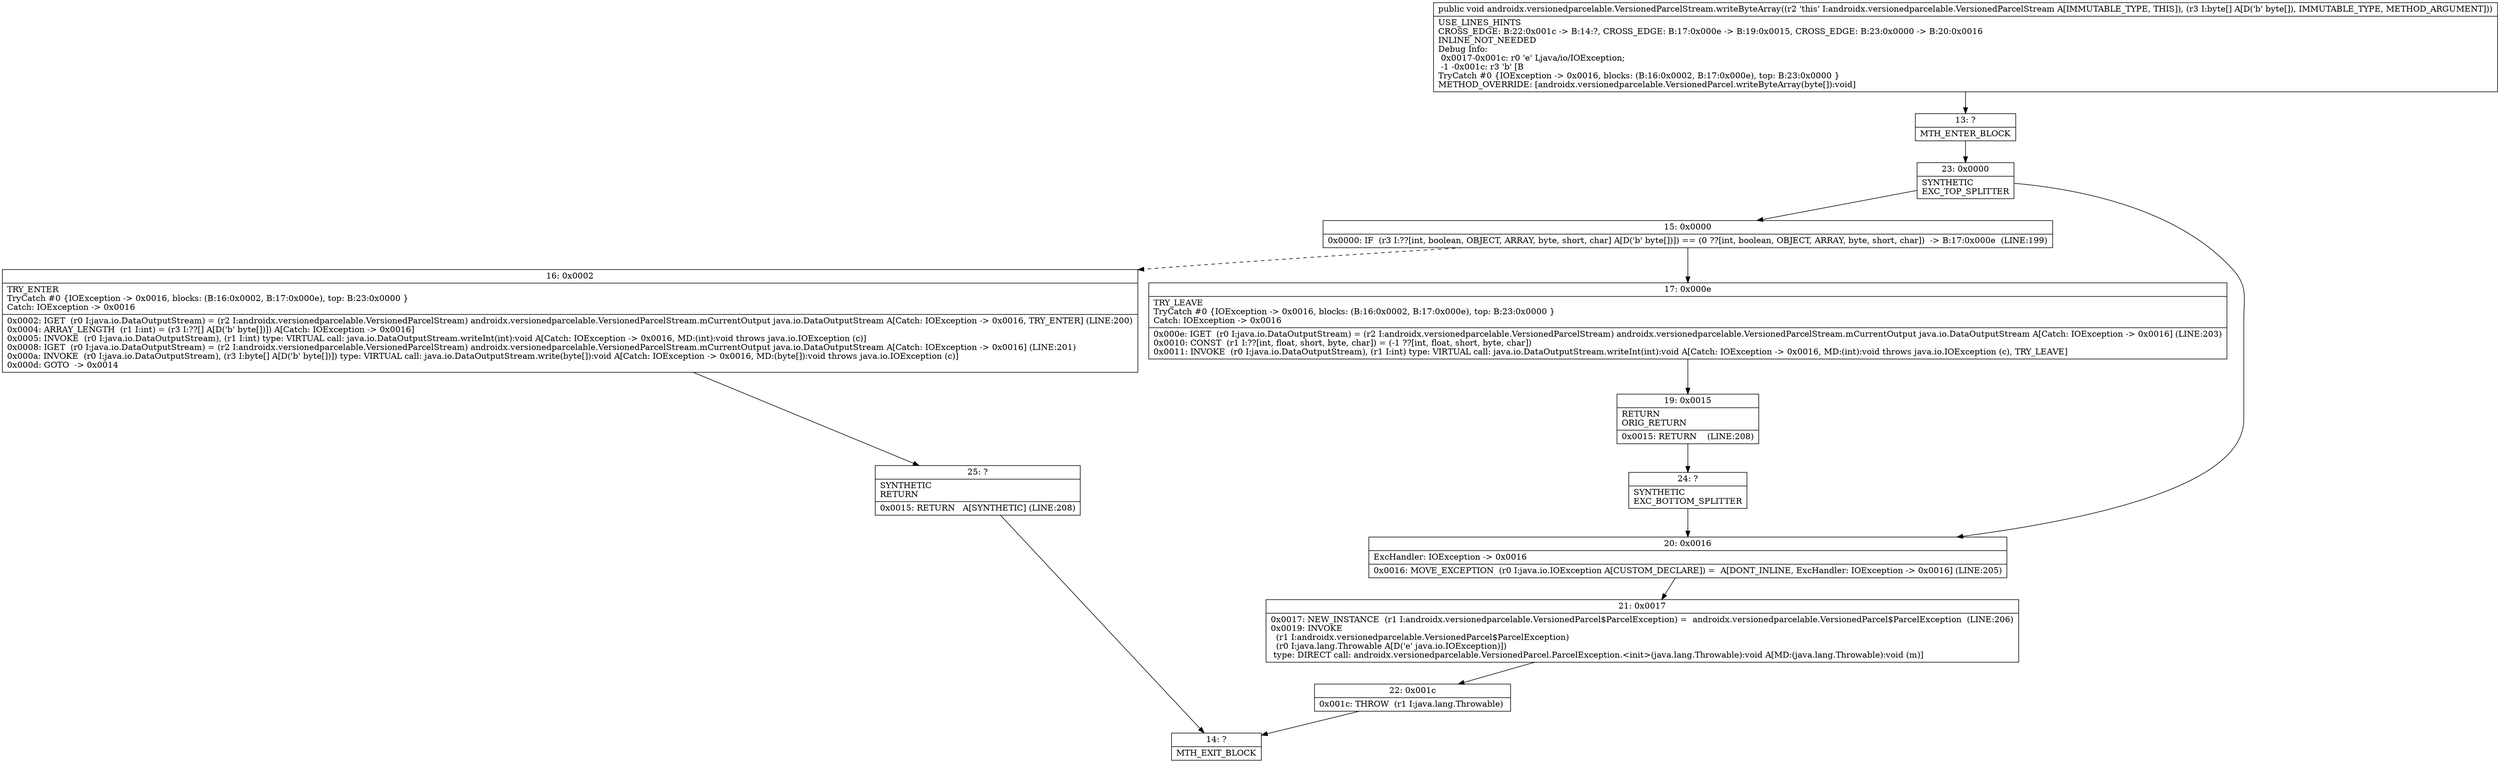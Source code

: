 digraph "CFG forandroidx.versionedparcelable.VersionedParcelStream.writeByteArray([B)V" {
Node_13 [shape=record,label="{13\:\ ?|MTH_ENTER_BLOCK\l}"];
Node_23 [shape=record,label="{23\:\ 0x0000|SYNTHETIC\lEXC_TOP_SPLITTER\l}"];
Node_15 [shape=record,label="{15\:\ 0x0000|0x0000: IF  (r3 I:??[int, boolean, OBJECT, ARRAY, byte, short, char] A[D('b' byte[])]) == (0 ??[int, boolean, OBJECT, ARRAY, byte, short, char])  \-\> B:17:0x000e  (LINE:199)\l}"];
Node_16 [shape=record,label="{16\:\ 0x0002|TRY_ENTER\lTryCatch #0 \{IOException \-\> 0x0016, blocks: (B:16:0x0002, B:17:0x000e), top: B:23:0x0000 \}\lCatch: IOException \-\> 0x0016\l|0x0002: IGET  (r0 I:java.io.DataOutputStream) = (r2 I:androidx.versionedparcelable.VersionedParcelStream) androidx.versionedparcelable.VersionedParcelStream.mCurrentOutput java.io.DataOutputStream A[Catch: IOException \-\> 0x0016, TRY_ENTER] (LINE:200)\l0x0004: ARRAY_LENGTH  (r1 I:int) = (r3 I:??[] A[D('b' byte[])]) A[Catch: IOException \-\> 0x0016]\l0x0005: INVOKE  (r0 I:java.io.DataOutputStream), (r1 I:int) type: VIRTUAL call: java.io.DataOutputStream.writeInt(int):void A[Catch: IOException \-\> 0x0016, MD:(int):void throws java.io.IOException (c)]\l0x0008: IGET  (r0 I:java.io.DataOutputStream) = (r2 I:androidx.versionedparcelable.VersionedParcelStream) androidx.versionedparcelable.VersionedParcelStream.mCurrentOutput java.io.DataOutputStream A[Catch: IOException \-\> 0x0016] (LINE:201)\l0x000a: INVOKE  (r0 I:java.io.DataOutputStream), (r3 I:byte[] A[D('b' byte[])]) type: VIRTUAL call: java.io.DataOutputStream.write(byte[]):void A[Catch: IOException \-\> 0x0016, MD:(byte[]):void throws java.io.IOException (c)]\l0x000d: GOTO  \-\> 0x0014 \l}"];
Node_25 [shape=record,label="{25\:\ ?|SYNTHETIC\lRETURN\l|0x0015: RETURN   A[SYNTHETIC] (LINE:208)\l}"];
Node_14 [shape=record,label="{14\:\ ?|MTH_EXIT_BLOCK\l}"];
Node_17 [shape=record,label="{17\:\ 0x000e|TRY_LEAVE\lTryCatch #0 \{IOException \-\> 0x0016, blocks: (B:16:0x0002, B:17:0x000e), top: B:23:0x0000 \}\lCatch: IOException \-\> 0x0016\l|0x000e: IGET  (r0 I:java.io.DataOutputStream) = (r2 I:androidx.versionedparcelable.VersionedParcelStream) androidx.versionedparcelable.VersionedParcelStream.mCurrentOutput java.io.DataOutputStream A[Catch: IOException \-\> 0x0016] (LINE:203)\l0x0010: CONST  (r1 I:??[int, float, short, byte, char]) = (\-1 ??[int, float, short, byte, char]) \l0x0011: INVOKE  (r0 I:java.io.DataOutputStream), (r1 I:int) type: VIRTUAL call: java.io.DataOutputStream.writeInt(int):void A[Catch: IOException \-\> 0x0016, MD:(int):void throws java.io.IOException (c), TRY_LEAVE]\l}"];
Node_19 [shape=record,label="{19\:\ 0x0015|RETURN\lORIG_RETURN\l|0x0015: RETURN    (LINE:208)\l}"];
Node_24 [shape=record,label="{24\:\ ?|SYNTHETIC\lEXC_BOTTOM_SPLITTER\l}"];
Node_20 [shape=record,label="{20\:\ 0x0016|ExcHandler: IOException \-\> 0x0016\l|0x0016: MOVE_EXCEPTION  (r0 I:java.io.IOException A[CUSTOM_DECLARE]) =  A[DONT_INLINE, ExcHandler: IOException \-\> 0x0016] (LINE:205)\l}"];
Node_21 [shape=record,label="{21\:\ 0x0017|0x0017: NEW_INSTANCE  (r1 I:androidx.versionedparcelable.VersionedParcel$ParcelException) =  androidx.versionedparcelable.VersionedParcel$ParcelException  (LINE:206)\l0x0019: INVOKE  \l  (r1 I:androidx.versionedparcelable.VersionedParcel$ParcelException)\l  (r0 I:java.lang.Throwable A[D('e' java.io.IOException)])\l type: DIRECT call: androidx.versionedparcelable.VersionedParcel.ParcelException.\<init\>(java.lang.Throwable):void A[MD:(java.lang.Throwable):void (m)]\l}"];
Node_22 [shape=record,label="{22\:\ 0x001c|0x001c: THROW  (r1 I:java.lang.Throwable) \l}"];
MethodNode[shape=record,label="{public void androidx.versionedparcelable.VersionedParcelStream.writeByteArray((r2 'this' I:androidx.versionedparcelable.VersionedParcelStream A[IMMUTABLE_TYPE, THIS]), (r3 I:byte[] A[D('b' byte[]), IMMUTABLE_TYPE, METHOD_ARGUMENT]))  | USE_LINES_HINTS\lCROSS_EDGE: B:22:0x001c \-\> B:14:?, CROSS_EDGE: B:17:0x000e \-\> B:19:0x0015, CROSS_EDGE: B:23:0x0000 \-\> B:20:0x0016\lINLINE_NOT_NEEDED\lDebug Info:\l  0x0017\-0x001c: r0 'e' Ljava\/io\/IOException;\l  \-1 \-0x001c: r3 'b' [B\lTryCatch #0 \{IOException \-\> 0x0016, blocks: (B:16:0x0002, B:17:0x000e), top: B:23:0x0000 \}\lMETHOD_OVERRIDE: [androidx.versionedparcelable.VersionedParcel.writeByteArray(byte[]):void]\l}"];
MethodNode -> Node_13;Node_13 -> Node_23;
Node_23 -> Node_15;
Node_23 -> Node_20;
Node_15 -> Node_16[style=dashed];
Node_15 -> Node_17;
Node_16 -> Node_25;
Node_25 -> Node_14;
Node_17 -> Node_19;
Node_19 -> Node_24;
Node_24 -> Node_20;
Node_20 -> Node_21;
Node_21 -> Node_22;
Node_22 -> Node_14;
}

